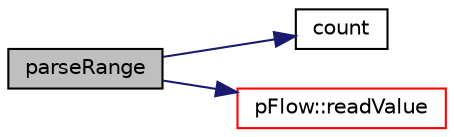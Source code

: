 digraph "parseRange"
{
 // LATEX_PDF_SIZE
  edge [fontname="Helvetica",fontsize="10",labelfontname="Helvetica",labelfontsize="10"];
  node [fontname="Helvetica",fontsize="10",shape=record];
  rankdir="LR";
  Node1 [label="parseRange",height=0.2,width=0.4,color="black", fillcolor="grey75", style="filled", fontcolor="black",tooltip=" "];
  Node1 -> Node2 [color="midnightblue",fontsize="10",style="solid",fontname="Helvetica"];
  Node2 [label="count",height=0.2,width=0.4,color="black", fillcolor="white", style="filled",URL="$VectorFwd_8hpp.html#a3557595cfa50bcbd2098e44fe7da1bbd",tooltip=" "];
  Node1 -> Node3 [color="midnightblue",fontsize="10",style="solid",fontname="Helvetica"];
  Node3 [label="pFlow::readValue",height=0.2,width=0.4,color="red", fillcolor="white", style="filled",URL="$namespacepFlow.html#a7463754e5378482488abf35490c46dd2",tooltip=" "];
}
